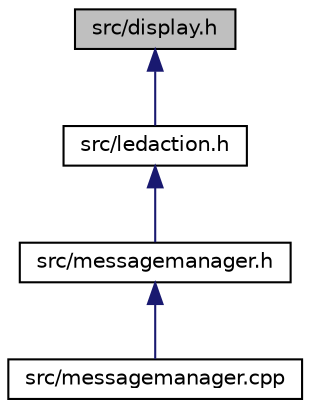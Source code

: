 digraph "src/display.h"
{
 // LATEX_PDF_SIZE
  edge [fontname="Helvetica",fontsize="10",labelfontname="Helvetica",labelfontsize="10"];
  node [fontname="Helvetica",fontsize="10",shape=record];
  Node1 [label="src/display.h",height=0.2,width=0.4,color="black", fillcolor="grey75", style="filled", fontcolor="black",tooltip="This file contains all tools to write to and interface will the led strip."];
  Node1 -> Node2 [dir="back",color="midnightblue",fontsize="10",style="solid"];
  Node2 [label="src/ledaction.h",height=0.2,width=0.4,color="black", fillcolor="white", style="filled",URL="$ledaction_8h.html",tooltip="This file represents an LED action."];
  Node2 -> Node3 [dir="back",color="midnightblue",fontsize="10",style="solid"];
  Node3 [label="src/messagemanager.h",height=0.2,width=0.4,color="black", fillcolor="white", style="filled",URL="$messagemanager_8h.html",tooltip="Contains the details on how to manage messages from different sources."];
  Node3 -> Node4 [dir="back",color="midnightblue",fontsize="10",style="solid"];
  Node4 [label="src/messagemanager.cpp",height=0.2,width=0.4,color="black", fillcolor="white", style="filled",URL="$messagemanager_8cpp.html",tooltip="Contains definitions of functions that occue in the messagemanager.h file."];
}
